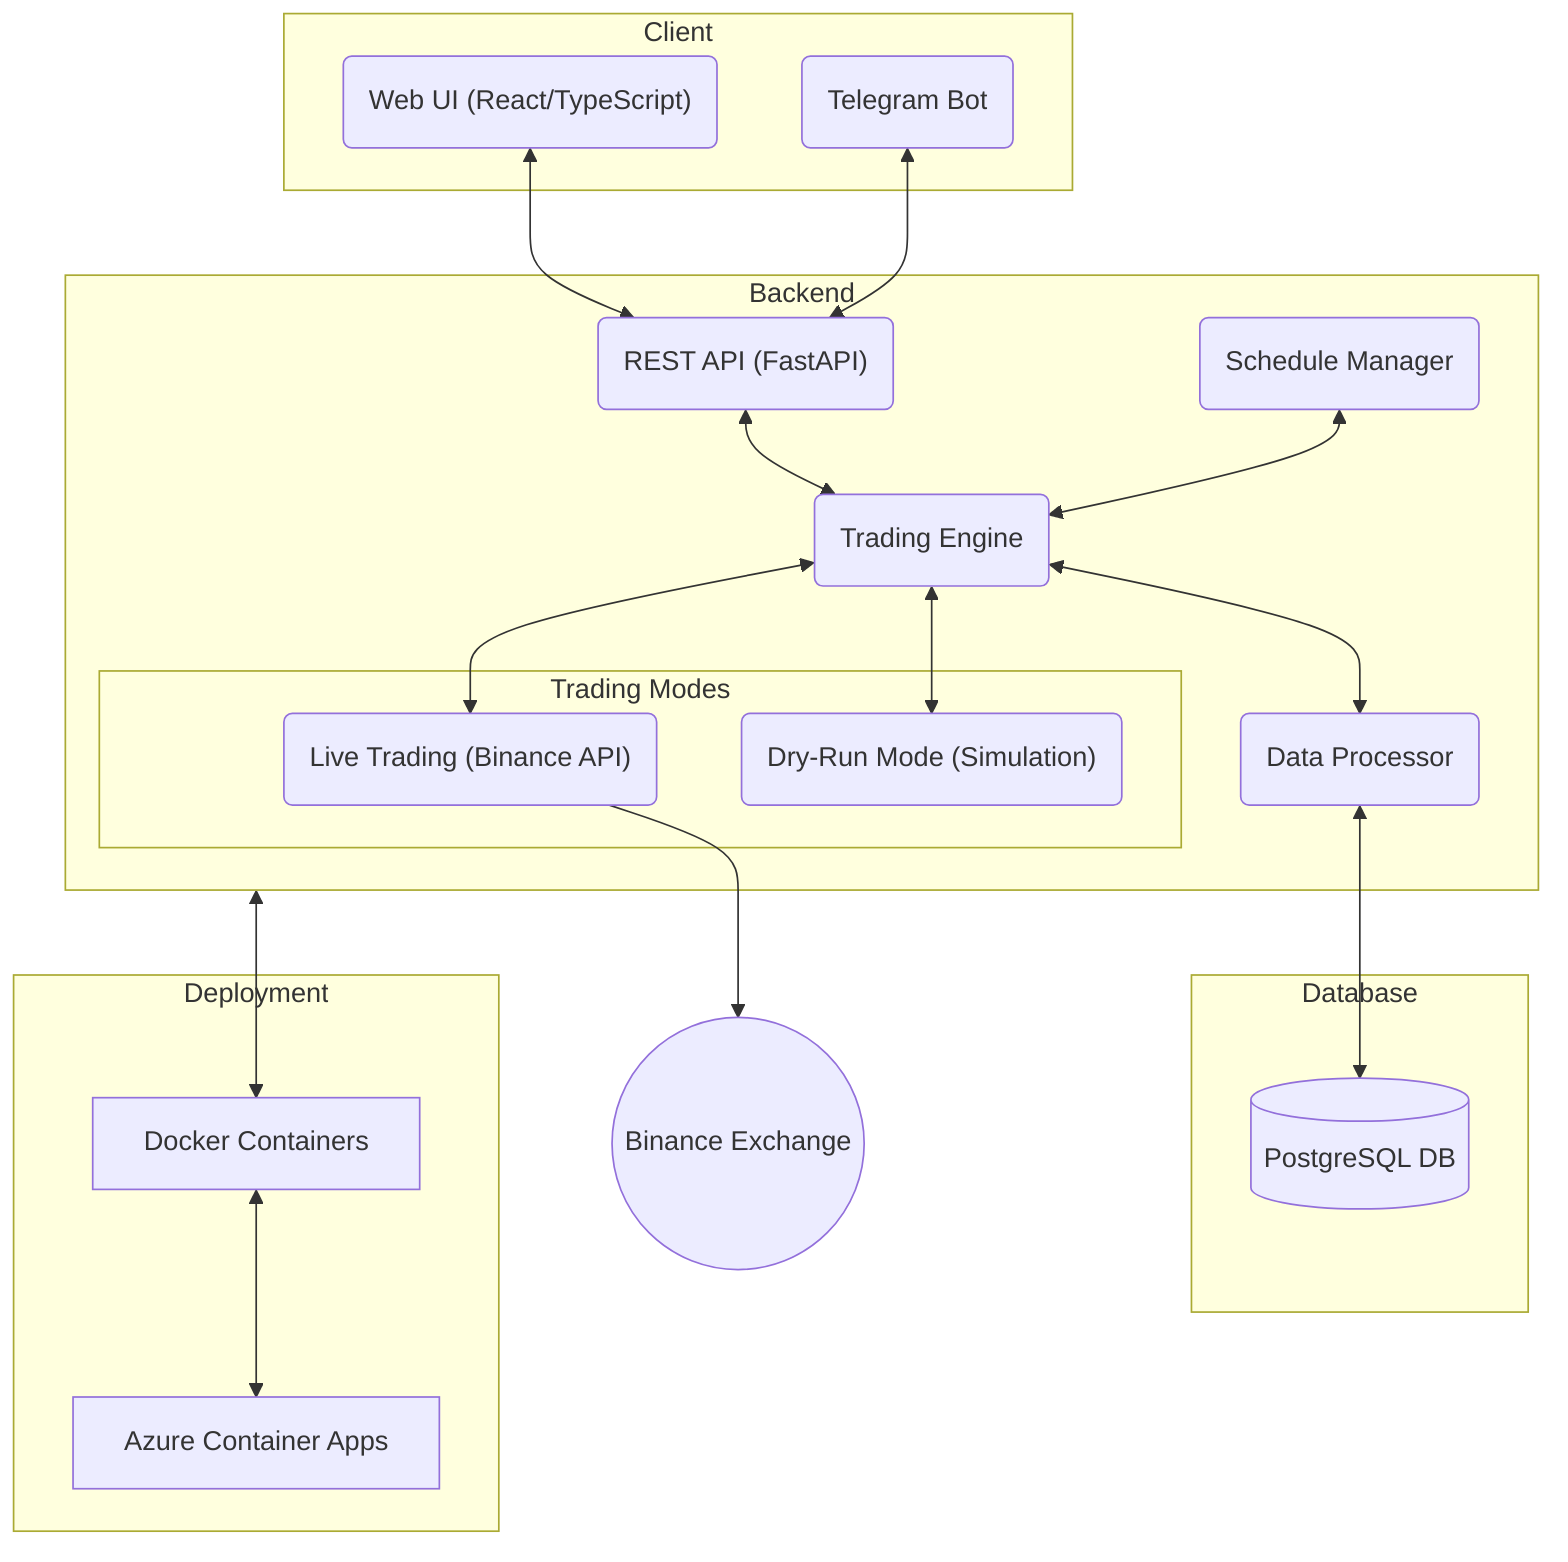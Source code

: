 flowchart TB
    subgraph Client
        Web("Web UI (React/TypeScript)")
        Telegram("Telegram Bot")
    end
    
    subgraph Backend
        API("REST API (FastAPI)")
        TradingEngine("Trading Engine")
        subgraph "Trading Modes"
            LiveMode("Live Trading (Binance API)")
            DryMode("Dry-Run Mode (Simulation)")
        end
        DataProcessor("Data Processor")
        ScheduleManager("Schedule Manager")
    end
    
    subgraph Database
        PostgreSQL[(PostgreSQL DB)]
    end
    
    subgraph Deployment
        Docker["Docker Containers"]
        Azure["Azure Container Apps"]
    end
    
    Web <--> API
    Telegram <--> API
    API <--> TradingEngine
    TradingEngine <--> LiveMode
    TradingEngine <--> DryMode
    LiveMode --> Binance((Binance Exchange))
    TradingEngine <--> DataProcessor
    DataProcessor <--> PostgreSQL
    ScheduleManager <--> TradingEngine
    Backend <--> Docker
    Docker <--> Azure